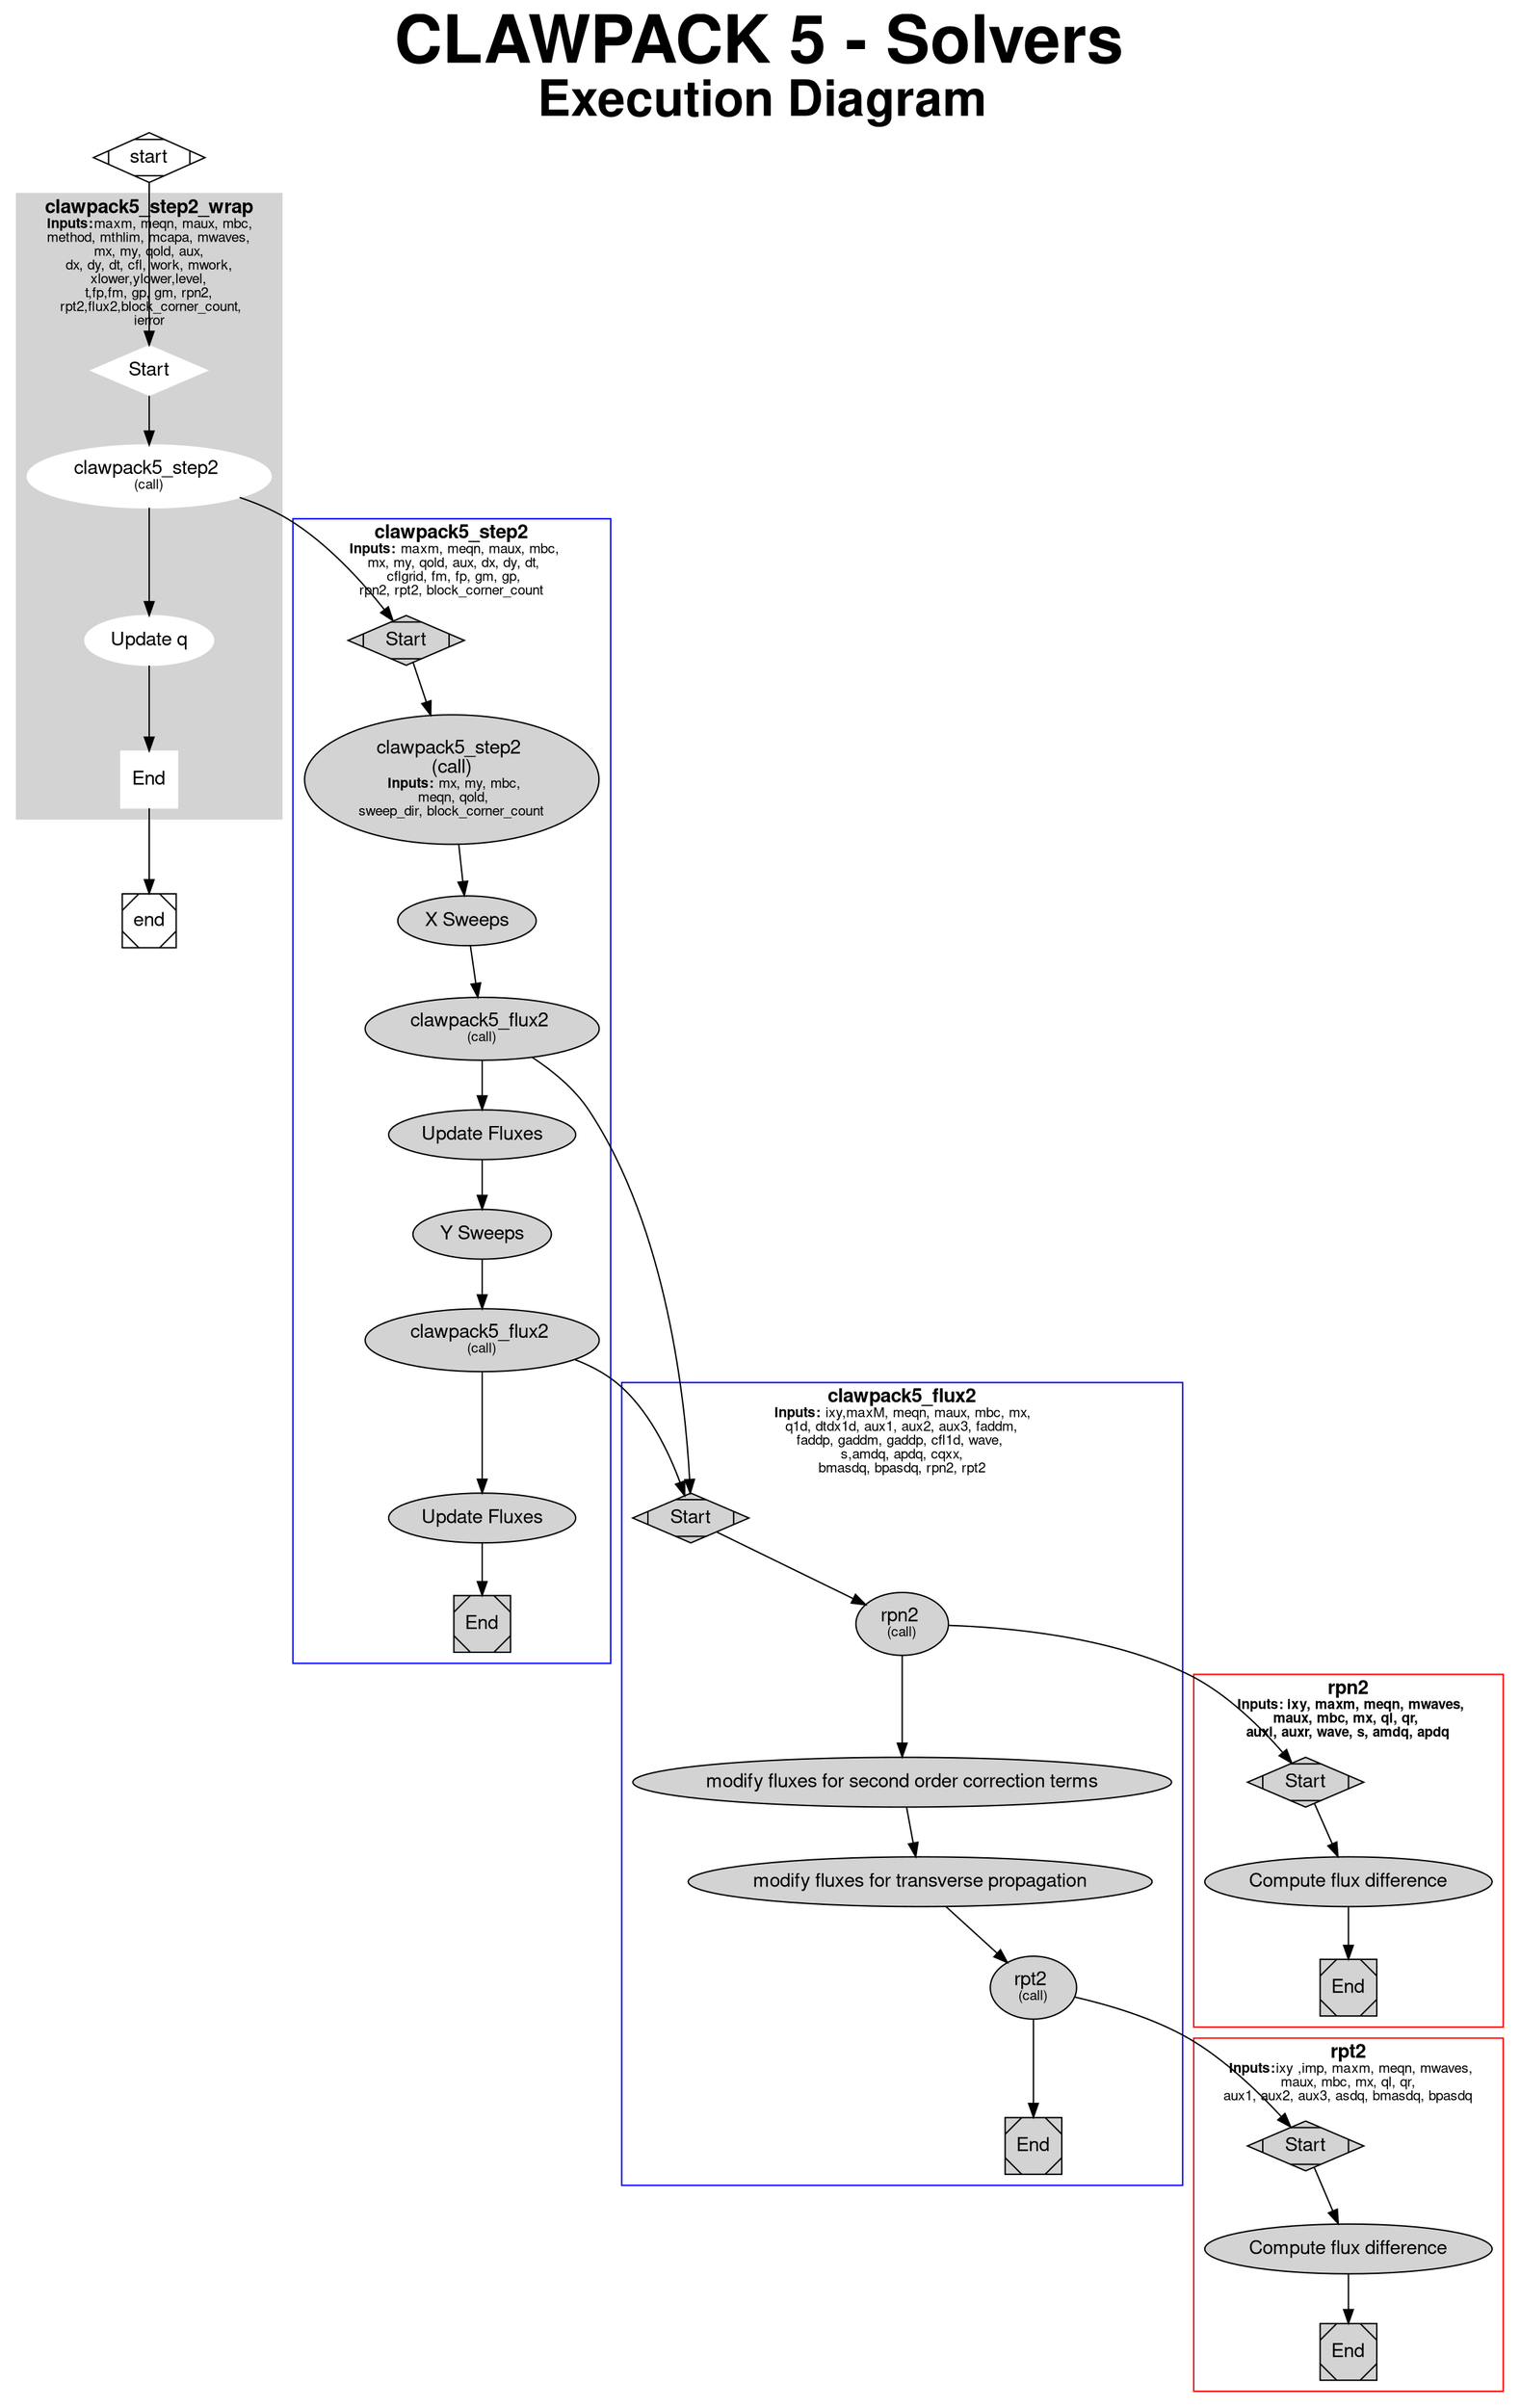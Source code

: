 digraph G {
	fontname="Helvetica,Arial,sans-serif"
	node [fontname="Helvetica,Arial,sans-serif"]
	edge [fontname="Helvetica,Arial,sans-serif"]
	subgraph cluster_0 {
		style=filled;
		color=lightgrey;
		node [style=filled,color=white];
		a0[label="Start",shape=Mdiamond];
		a1[label=<clawpack5_step2 <BR /><FONT POINT-SIZE="10">(call)</FONT>>]
		a2[label="Update q"];
		a3[label="End",shape=Msquare];
		a0 -> a1 -> a2 -> a3;
		label =< <B>clawpack5_step2_wrap</B> <BR /><FONT POINT-SIZE="10"> <B>Inputs:</B>maxm, meqn, maux, mbc, <BR /> method, mthlim, mcapa, mwaves, <BR /> mx, my, qold, aux, <BR /> dx, dy, dt, cfl, work, mwork, <BR /> xlower,ylower,level, <BR /> t,fp,fm, gp, gm, rpn2, <BR /> rpt2,flux2,block_corner_count,<BR />ierror</FONT>>;
	}

	subgraph cluster_1 {
		node [style=filled];
		b0[label="Start",shape=Mdiamond];
		b1[label=<clawpack5_step2 <BR /> (call) <BR /><FONT POINT-SIZE="10"> <B>Inputs:</B> mx, my, mbc,<BR /> meqn, qold,<BR />sweep_dir, block_corner_count</FONT>>];
		b2[label="X Sweeps"];
		b3[label=<clawpack5_flux2 <BR /><FONT POINT-SIZE="10">(call)</FONT>>]
                b4[label="Update Fluxes"];
		b5[label="Y Sweeps"];
		b6[label=<clawpack5_flux2 <BR /><FONT POINT-SIZE="10">(call)</FONT>>]
		b7[label="Update Fluxes"];
		b8[label="End",shape=Msquare];
		b0 -> b1 -> b2 -> b3 -> b4 -> b5 -> b6 -> b7 -> b8; 
		label = "process #2";
		color=blue
		label =< <B>clawpack5_step2</B> <BR /><FONT POINT-SIZE="10"> <B>Inputs:</B> maxm, meqn, maux, mbc,<BR /> mx, my, qold, aux, dx, dy, dt,<BR /> cflgrid, fm, fp, gm, gp,<BR />rpn2, rpt2, block_corner_count</FONT>>;
	}


        subgraph cluster_2 {
                node [style=filled]
		c0[label="Start",shape=Mdiamond];
		c1[label=<rpn2 <BR /><FONT POINT-SIZE="10">(call)</FONT>>]		
		c2[label="modify fluxes for second order correction terms"]
		c3[label="modify fluxes for transverse propagation"];
		c4[label=<rpt2 <BR /><FONT POINT-SIZE="10">(call)</FONT>>]
		c5[label="End",shape=Msquare];
                c0 -> c1 -> c2 -> c3 -> c4 -> c5;
                color=blue
                label =< <B>clawpack5_flux2</B> <BR /><FONT POINT-SIZE="10"> <B>Inputs:</B> ixy,maxM, meqn, maux, mbc, mx, <BR /> q1d, dtdx1d, aux1, aux2, aux3, faddm, <BR />faddp, gaddm, gaddp, cfl1d, wave, <BR />s,amdq, apdq, cqxx,<BR />bmasdq, bpasdq, rpn2, rpt2</FONT>>;
        }


        subgraph cluster_3 {
                node [style=filled];
		d0[label="Start",shape=Mdiamond];
		d1[label="Compute flux difference"];
                d2[label="End",shape=Msquare];
		d0 -> d1 -> d2;
		color=red
                label =< <B>rpn2</B> <BR /><FONT POINT-SIZE="10"> <B>Inputs: ixy, maxm, meqn, mwaves,<BR />maux, mbc, mx, ql, qr, <BR />auxl, auxr, wave, s, amdq, apdq</B></FONT>>;
        }


        subgraph cluster_4 {
                node [style=filled];
		e0[label="Start",shape=Mdiamond];
		e1[label="Compute flux difference"]
                e2[label="End",shape=Msquare];
		e0 -> e1 -> e2;
		color=red;
                label =< <B>rpt2</B> <BR /><FONT POINT-SIZE="10"> <B>Inputs:</B>ixy ,imp, maxm, meqn, mwaves,<BR />maux, mbc, mx, ql, qr,<BR />aux1, aux2, aux3, asdq, bmasdq, bpasdq</FONT>>;
        }



	start -> a0;
	a1 -> b0;
	a3 -> end;
	b3 -> c0;
	b6 -> c0;
	c1 -> d0;
	c4 -> e0;
	start [shape=Mdiamond];
	end [shape=Msquare];
	labelloc="t";
	label=<<FONT POINT-SIZE="48"><B>CLAWPACK 5 - Solvers</B></FONT><BR /> <FONT POINT-SIZE="36"><B>Execution Diagram</B></FONT>>
}